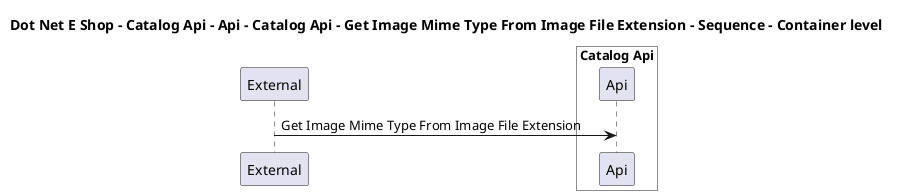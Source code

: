 @startuml

title Dot Net E Shop - Catalog Api - Api - Catalog Api - Get Image Mime Type From Image File Extension - Sequence - Container level

participant "External" as C4InterFlow.SoftwareSystems.ExternalSystem

box "Catalog Api" #White
    participant "Api" as DotNetEShop.SoftwareSystems.CatalogApi.Containers.Api
end box


C4InterFlow.SoftwareSystems.ExternalSystem -> DotNetEShop.SoftwareSystems.CatalogApi.Containers.Api : Get Image Mime Type From Image File Extension


@enduml
